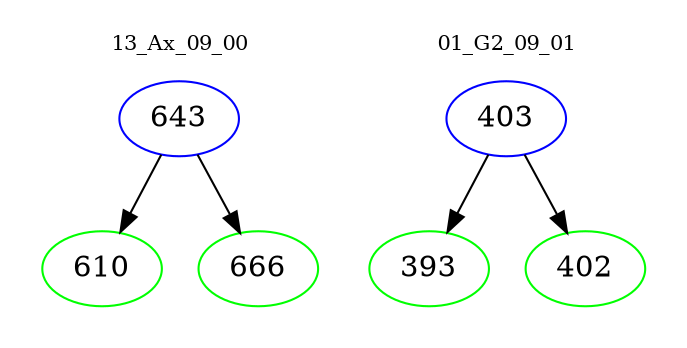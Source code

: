 digraph{
subgraph cluster_0 {
color = white
label = "13_Ax_09_00";
fontsize=10;
T0_643 [label="643", color="blue"]
T0_643 -> T0_610 [color="black"]
T0_610 [label="610", color="green"]
T0_643 -> T0_666 [color="black"]
T0_666 [label="666", color="green"]
}
subgraph cluster_1 {
color = white
label = "01_G2_09_01";
fontsize=10;
T1_403 [label="403", color="blue"]
T1_403 -> T1_393 [color="black"]
T1_393 [label="393", color="green"]
T1_403 -> T1_402 [color="black"]
T1_402 [label="402", color="green"]
}
}
